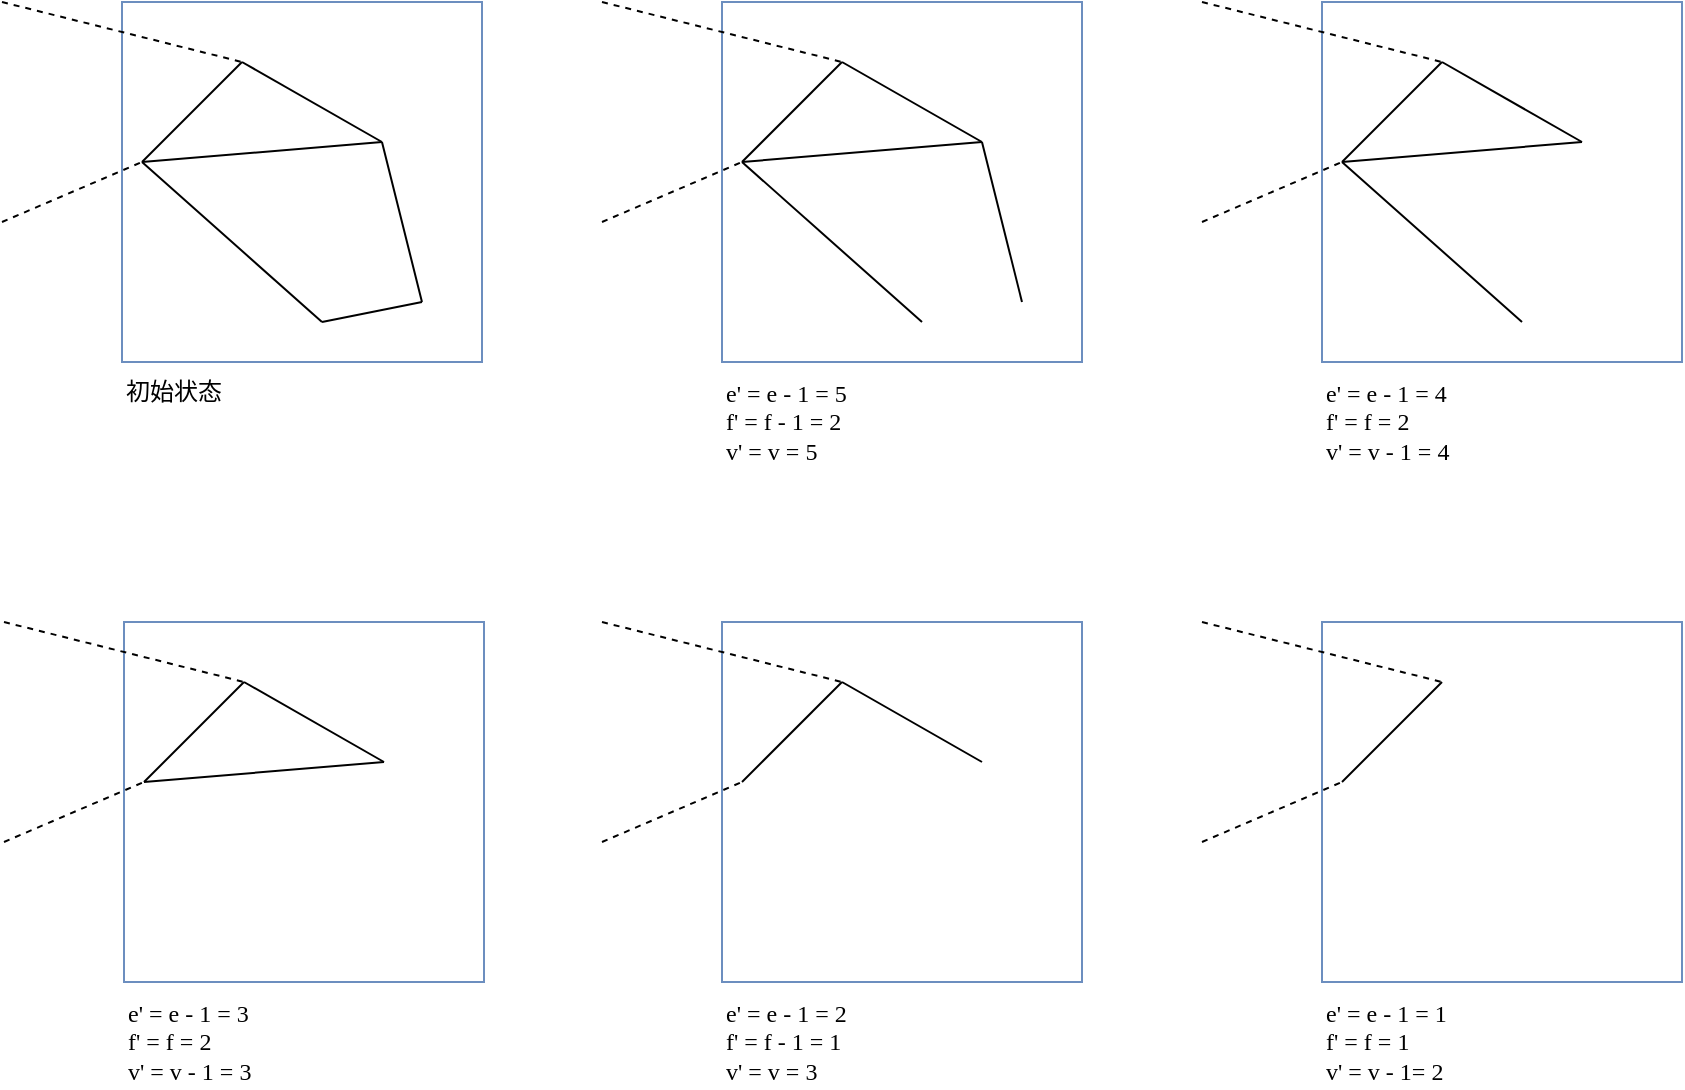<mxfile version="14.1.9" type="github">
  <diagram id="KxYDX87fbkqEeL6J-MPL" name="Page-1">
    <mxGraphModel dx="593" dy="611" grid="0" gridSize="10" guides="1" tooltips="1" connect="1" arrows="1" fold="1" page="0" pageScale="1" pageWidth="827" pageHeight="1169" math="0" shadow="0">
      <root>
        <mxCell id="0" />
        <mxCell id="1" parent="0" />
        <mxCell id="JelqPmOerXIzlI4keo5a-9" value="" style="whiteSpace=wrap;html=1;aspect=fixed;strokeColor=#6c8ebf;fillColor=none;" vertex="1" parent="1">
          <mxGeometry x="140" y="250" width="180" height="180" as="geometry" />
        </mxCell>
        <mxCell id="JelqPmOerXIzlI4keo5a-19" value="" style="whiteSpace=wrap;html=1;aspect=fixed;strokeColor=#6c8ebf;fillColor=none;" vertex="1" parent="1">
          <mxGeometry x="440" y="250" width="180" height="180" as="geometry" />
        </mxCell>
        <mxCell id="JelqPmOerXIzlI4keo5a-1" value="" style="endArrow=none;html=1;" edge="1" parent="1">
          <mxGeometry width="50" height="50" relative="1" as="geometry">
            <mxPoint x="150" y="330" as="sourcePoint" />
            <mxPoint x="200" y="280" as="targetPoint" />
          </mxGeometry>
        </mxCell>
        <mxCell id="JelqPmOerXIzlI4keo5a-2" value="" style="endArrow=none;html=1;" edge="1" parent="1">
          <mxGeometry width="50" height="50" relative="1" as="geometry">
            <mxPoint x="270" y="320" as="sourcePoint" />
            <mxPoint x="200" y="280" as="targetPoint" />
          </mxGeometry>
        </mxCell>
        <mxCell id="JelqPmOerXIzlI4keo5a-3" value="" style="endArrow=none;html=1;" edge="1" parent="1">
          <mxGeometry width="50" height="50" relative="1" as="geometry">
            <mxPoint x="270" y="320" as="sourcePoint" />
            <mxPoint x="150" y="330" as="targetPoint" />
          </mxGeometry>
        </mxCell>
        <mxCell id="JelqPmOerXIzlI4keo5a-4" value="" style="endArrow=none;html=1;" edge="1" parent="1">
          <mxGeometry width="50" height="50" relative="1" as="geometry">
            <mxPoint x="240" y="410" as="sourcePoint" />
            <mxPoint x="150" y="330" as="targetPoint" />
          </mxGeometry>
        </mxCell>
        <mxCell id="JelqPmOerXIzlI4keo5a-5" value="" style="endArrow=none;html=1;" edge="1" parent="1">
          <mxGeometry width="50" height="50" relative="1" as="geometry">
            <mxPoint x="290" y="400" as="sourcePoint" />
            <mxPoint x="270" y="320" as="targetPoint" />
          </mxGeometry>
        </mxCell>
        <mxCell id="JelqPmOerXIzlI4keo5a-6" value="" style="endArrow=none;html=1;" edge="1" parent="1">
          <mxGeometry width="50" height="50" relative="1" as="geometry">
            <mxPoint x="290" y="400" as="sourcePoint" />
            <mxPoint x="240" y="410" as="targetPoint" />
          </mxGeometry>
        </mxCell>
        <mxCell id="JelqPmOerXIzlI4keo5a-7" value="" style="endArrow=none;html=1;dashed=1;" edge="1" parent="1">
          <mxGeometry width="50" height="50" relative="1" as="geometry">
            <mxPoint x="80" y="360" as="sourcePoint" />
            <mxPoint x="150" y="330" as="targetPoint" />
          </mxGeometry>
        </mxCell>
        <mxCell id="JelqPmOerXIzlI4keo5a-8" value="" style="endArrow=none;html=1;dashed=1;" edge="1" parent="1">
          <mxGeometry width="50" height="50" relative="1" as="geometry">
            <mxPoint x="80" y="250" as="sourcePoint" />
            <mxPoint x="200" y="280" as="targetPoint" />
          </mxGeometry>
        </mxCell>
        <mxCell id="JelqPmOerXIzlI4keo5a-11" value="" style="endArrow=none;html=1;" edge="1" parent="1">
          <mxGeometry width="50" height="50" relative="1" as="geometry">
            <mxPoint x="450" y="330" as="sourcePoint" />
            <mxPoint x="500" y="280" as="targetPoint" />
          </mxGeometry>
        </mxCell>
        <mxCell id="JelqPmOerXIzlI4keo5a-12" value="" style="endArrow=none;html=1;" edge="1" parent="1">
          <mxGeometry width="50" height="50" relative="1" as="geometry">
            <mxPoint x="570" y="320" as="sourcePoint" />
            <mxPoint x="500" y="280" as="targetPoint" />
          </mxGeometry>
        </mxCell>
        <mxCell id="JelqPmOerXIzlI4keo5a-13" value="" style="endArrow=none;html=1;" edge="1" parent="1">
          <mxGeometry width="50" height="50" relative="1" as="geometry">
            <mxPoint x="570" y="320" as="sourcePoint" />
            <mxPoint x="450" y="330" as="targetPoint" />
          </mxGeometry>
        </mxCell>
        <mxCell id="JelqPmOerXIzlI4keo5a-14" value="" style="endArrow=none;html=1;" edge="1" parent="1">
          <mxGeometry width="50" height="50" relative="1" as="geometry">
            <mxPoint x="540" y="410" as="sourcePoint" />
            <mxPoint x="450" y="330" as="targetPoint" />
          </mxGeometry>
        </mxCell>
        <mxCell id="JelqPmOerXIzlI4keo5a-15" value="" style="endArrow=none;html=1;" edge="1" parent="1">
          <mxGeometry width="50" height="50" relative="1" as="geometry">
            <mxPoint x="590" y="400" as="sourcePoint" />
            <mxPoint x="570" y="320" as="targetPoint" />
          </mxGeometry>
        </mxCell>
        <mxCell id="JelqPmOerXIzlI4keo5a-17" value="" style="endArrow=none;html=1;dashed=1;" edge="1" parent="1">
          <mxGeometry width="50" height="50" relative="1" as="geometry">
            <mxPoint x="380" y="360" as="sourcePoint" />
            <mxPoint x="450" y="330" as="targetPoint" />
          </mxGeometry>
        </mxCell>
        <mxCell id="JelqPmOerXIzlI4keo5a-18" value="" style="endArrow=none;html=1;dashed=1;" edge="1" parent="1">
          <mxGeometry width="50" height="50" relative="1" as="geometry">
            <mxPoint x="380" y="250" as="sourcePoint" />
            <mxPoint x="500" y="280" as="targetPoint" />
          </mxGeometry>
        </mxCell>
        <mxCell id="JelqPmOerXIzlI4keo5a-21" value="e&#39; = e - 1 = 5&lt;br&gt;f&#39; = f - 1 = 2&lt;br&gt;v&#39; = v = 5" style="text;html=1;align=left;verticalAlign=middle;resizable=0;points=[];autosize=1;fontFamily=Lucida Console;" vertex="1" parent="1">
          <mxGeometry x="440" y="437" width="111" height="46" as="geometry" />
        </mxCell>
        <mxCell id="JelqPmOerXIzlI4keo5a-22" value="" style="whiteSpace=wrap;html=1;aspect=fixed;strokeColor=#6c8ebf;fillColor=none;" vertex="1" parent="1">
          <mxGeometry x="740" y="250" width="180" height="180" as="geometry" />
        </mxCell>
        <mxCell id="JelqPmOerXIzlI4keo5a-23" value="" style="endArrow=none;html=1;" edge="1" parent="1">
          <mxGeometry width="50" height="50" relative="1" as="geometry">
            <mxPoint x="750.0" y="330" as="sourcePoint" />
            <mxPoint x="800.0" y="280" as="targetPoint" />
          </mxGeometry>
        </mxCell>
        <mxCell id="JelqPmOerXIzlI4keo5a-24" value="" style="endArrow=none;html=1;" edge="1" parent="1">
          <mxGeometry width="50" height="50" relative="1" as="geometry">
            <mxPoint x="870.0" y="320" as="sourcePoint" />
            <mxPoint x="800.0" y="280" as="targetPoint" />
          </mxGeometry>
        </mxCell>
        <mxCell id="JelqPmOerXIzlI4keo5a-25" value="" style="endArrow=none;html=1;" edge="1" parent="1">
          <mxGeometry width="50" height="50" relative="1" as="geometry">
            <mxPoint x="870.0" y="320" as="sourcePoint" />
            <mxPoint x="750.0" y="330" as="targetPoint" />
          </mxGeometry>
        </mxCell>
        <mxCell id="JelqPmOerXIzlI4keo5a-26" value="" style="endArrow=none;html=1;" edge="1" parent="1">
          <mxGeometry width="50" height="50" relative="1" as="geometry">
            <mxPoint x="840.0" y="410" as="sourcePoint" />
            <mxPoint x="750.0" y="330" as="targetPoint" />
          </mxGeometry>
        </mxCell>
        <mxCell id="JelqPmOerXIzlI4keo5a-28" value="" style="endArrow=none;html=1;dashed=1;" edge="1" parent="1">
          <mxGeometry width="50" height="50" relative="1" as="geometry">
            <mxPoint x="680.0" y="360" as="sourcePoint" />
            <mxPoint x="750.0" y="330" as="targetPoint" />
          </mxGeometry>
        </mxCell>
        <mxCell id="JelqPmOerXIzlI4keo5a-29" value="" style="endArrow=none;html=1;dashed=1;" edge="1" parent="1">
          <mxGeometry width="50" height="50" relative="1" as="geometry">
            <mxPoint x="680.0" y="250" as="sourcePoint" />
            <mxPoint x="800.0" y="280" as="targetPoint" />
          </mxGeometry>
        </mxCell>
        <mxCell id="JelqPmOerXIzlI4keo5a-30" value="e&#39; = e - 1 = 4&lt;br&gt;f&#39; = f = 2&lt;br&gt;v&#39; = v - 1 = 4" style="text;html=1;align=left;verticalAlign=middle;resizable=0;points=[];autosize=1;fontFamily=Lucida Console;" vertex="1" parent="1">
          <mxGeometry x="740" y="437" width="111" height="46" as="geometry" />
        </mxCell>
        <mxCell id="JelqPmOerXIzlI4keo5a-31" value="" style="whiteSpace=wrap;html=1;aspect=fixed;strokeColor=#6c8ebf;fillColor=none;" vertex="1" parent="1">
          <mxGeometry x="141" y="560" width="180" height="180" as="geometry" />
        </mxCell>
        <mxCell id="JelqPmOerXIzlI4keo5a-32" value="" style="endArrow=none;html=1;" edge="1" parent="1">
          <mxGeometry width="50" height="50" relative="1" as="geometry">
            <mxPoint x="151.0" y="640" as="sourcePoint" />
            <mxPoint x="201.0" y="590" as="targetPoint" />
          </mxGeometry>
        </mxCell>
        <mxCell id="JelqPmOerXIzlI4keo5a-33" value="" style="endArrow=none;html=1;" edge="1" parent="1">
          <mxGeometry width="50" height="50" relative="1" as="geometry">
            <mxPoint x="271.0" y="630" as="sourcePoint" />
            <mxPoint x="201.0" y="590" as="targetPoint" />
          </mxGeometry>
        </mxCell>
        <mxCell id="JelqPmOerXIzlI4keo5a-34" value="" style="endArrow=none;html=1;" edge="1" parent="1">
          <mxGeometry width="50" height="50" relative="1" as="geometry">
            <mxPoint x="271.0" y="630" as="sourcePoint" />
            <mxPoint x="151.0" y="640" as="targetPoint" />
          </mxGeometry>
        </mxCell>
        <mxCell id="JelqPmOerXIzlI4keo5a-36" value="" style="endArrow=none;html=1;dashed=1;" edge="1" parent="1">
          <mxGeometry width="50" height="50" relative="1" as="geometry">
            <mxPoint x="81.0" y="670" as="sourcePoint" />
            <mxPoint x="151.0" y="640" as="targetPoint" />
          </mxGeometry>
        </mxCell>
        <mxCell id="JelqPmOerXIzlI4keo5a-37" value="" style="endArrow=none;html=1;dashed=1;" edge="1" parent="1">
          <mxGeometry width="50" height="50" relative="1" as="geometry">
            <mxPoint x="81.0" y="560" as="sourcePoint" />
            <mxPoint x="201.0" y="590" as="targetPoint" />
          </mxGeometry>
        </mxCell>
        <mxCell id="JelqPmOerXIzlI4keo5a-38" value="e&#39; = e - 1 = 3&lt;br&gt;f&#39; = f = 2&lt;br&gt;v&#39; = v - 1 = 3" style="text;html=1;align=left;verticalAlign=middle;resizable=0;points=[];autosize=1;fontFamily=Lucida Console;" vertex="1" parent="1">
          <mxGeometry x="141" y="747" width="111" height="46" as="geometry" />
        </mxCell>
        <mxCell id="JelqPmOerXIzlI4keo5a-39" value="" style="whiteSpace=wrap;html=1;aspect=fixed;strokeColor=#6c8ebf;fillColor=none;" vertex="1" parent="1">
          <mxGeometry x="440" y="560" width="180" height="180" as="geometry" />
        </mxCell>
        <mxCell id="JelqPmOerXIzlI4keo5a-40" value="" style="endArrow=none;html=1;" edge="1" parent="1">
          <mxGeometry width="50" height="50" relative="1" as="geometry">
            <mxPoint x="450.0" y="640.0" as="sourcePoint" />
            <mxPoint x="500.0" y="590" as="targetPoint" />
          </mxGeometry>
        </mxCell>
        <mxCell id="JelqPmOerXIzlI4keo5a-41" value="" style="endArrow=none;html=1;" edge="1" parent="1">
          <mxGeometry width="50" height="50" relative="1" as="geometry">
            <mxPoint x="570.0" y="630" as="sourcePoint" />
            <mxPoint x="500.0" y="590" as="targetPoint" />
          </mxGeometry>
        </mxCell>
        <mxCell id="JelqPmOerXIzlI4keo5a-43" value="" style="endArrow=none;html=1;dashed=1;" edge="1" parent="1">
          <mxGeometry width="50" height="50" relative="1" as="geometry">
            <mxPoint x="380.0" y="670.0" as="sourcePoint" />
            <mxPoint x="450.0" y="640.0" as="targetPoint" />
          </mxGeometry>
        </mxCell>
        <mxCell id="JelqPmOerXIzlI4keo5a-44" value="" style="endArrow=none;html=1;dashed=1;" edge="1" parent="1">
          <mxGeometry width="50" height="50" relative="1" as="geometry">
            <mxPoint x="380.0" y="560" as="sourcePoint" />
            <mxPoint x="500.0" y="590" as="targetPoint" />
          </mxGeometry>
        </mxCell>
        <mxCell id="JelqPmOerXIzlI4keo5a-45" value="e&#39; = e - 1 = 2&lt;br&gt;f&#39; = f - 1 = 1&lt;br&gt;v&#39; = v = 3" style="text;html=1;align=left;verticalAlign=middle;resizable=0;points=[];autosize=1;fontFamily=Lucida Console;" vertex="1" parent="1">
          <mxGeometry x="440" y="747" width="111" height="46" as="geometry" />
        </mxCell>
        <mxCell id="JelqPmOerXIzlI4keo5a-46" value="" style="whiteSpace=wrap;html=1;aspect=fixed;strokeColor=#6c8ebf;fillColor=none;" vertex="1" parent="1">
          <mxGeometry x="740" y="560" width="180" height="180" as="geometry" />
        </mxCell>
        <mxCell id="JelqPmOerXIzlI4keo5a-47" value="" style="endArrow=none;html=1;" edge="1" parent="1">
          <mxGeometry width="50" height="50" relative="1" as="geometry">
            <mxPoint x="750.0" y="640.0" as="sourcePoint" />
            <mxPoint x="800.0" y="590" as="targetPoint" />
          </mxGeometry>
        </mxCell>
        <mxCell id="JelqPmOerXIzlI4keo5a-49" value="" style="endArrow=none;html=1;dashed=1;" edge="1" parent="1">
          <mxGeometry width="50" height="50" relative="1" as="geometry">
            <mxPoint x="680.0" y="670.0" as="sourcePoint" />
            <mxPoint x="750.0" y="640.0" as="targetPoint" />
          </mxGeometry>
        </mxCell>
        <mxCell id="JelqPmOerXIzlI4keo5a-50" value="" style="endArrow=none;html=1;dashed=1;" edge="1" parent="1">
          <mxGeometry width="50" height="50" relative="1" as="geometry">
            <mxPoint x="680.0" y="560" as="sourcePoint" />
            <mxPoint x="800.0" y="590" as="targetPoint" />
          </mxGeometry>
        </mxCell>
        <mxCell id="JelqPmOerXIzlI4keo5a-51" value="e&#39; = e - 1 = 1&lt;br&gt;f&#39; = f = 1&lt;br&gt;v&#39; = v - 1= 2" style="text;html=1;align=left;verticalAlign=middle;resizable=0;points=[];autosize=1;fontFamily=Lucida Console;" vertex="1" parent="1">
          <mxGeometry x="740" y="747" width="111" height="46" as="geometry" />
        </mxCell>
        <mxCell id="JelqPmOerXIzlI4keo5a-52" value="初始状态" style="text;html=1;align=left;verticalAlign=middle;resizable=0;points=[];autosize=1;fontFamily=Courier New;" vertex="1" parent="1">
          <mxGeometry x="140" y="437" width="58" height="18" as="geometry" />
        </mxCell>
      </root>
    </mxGraphModel>
  </diagram>
</mxfile>
